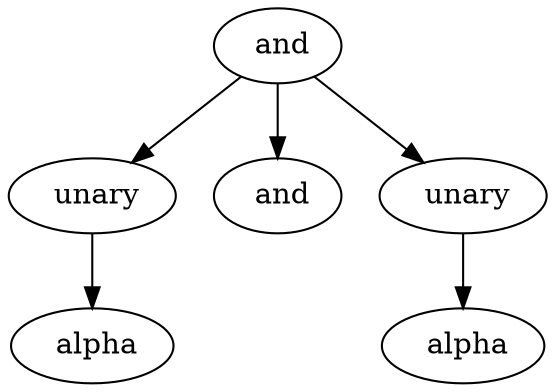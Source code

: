 digraph res{0 [label = " and"]
0->1;
1 [label = " unary"]
1->2;
2 [label = " alpha"]
0->3;
3 [label = " and"]
0->4;
4 [label = " unary"]
4->5;
5 [label = " alpha"]
}